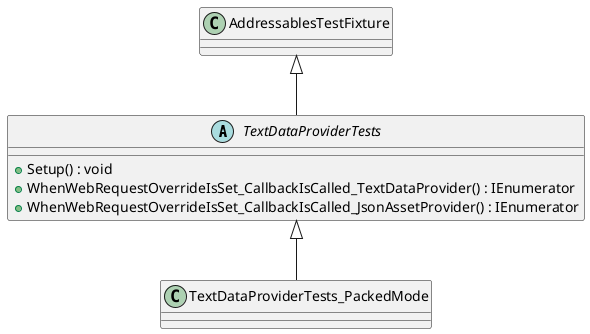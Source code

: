 @startuml
abstract class TextDataProviderTests {
    + Setup() : void
    + WhenWebRequestOverrideIsSet_CallbackIsCalled_TextDataProvider() : IEnumerator
    + WhenWebRequestOverrideIsSet_CallbackIsCalled_JsonAssetProvider() : IEnumerator
}
class TextDataProviderTests_PackedMode {
}
AddressablesTestFixture <|-- TextDataProviderTests
TextDataProviderTests <|-- TextDataProviderTests_PackedMode
@enduml
